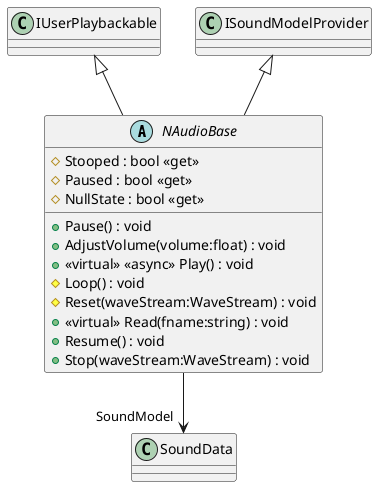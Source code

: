 @startuml
abstract class NAudioBase {
    # Stooped : bool <<get>>
    # Paused : bool <<get>>
    # NullState : bool <<get>>
    + Pause() : void
    + AdjustVolume(volume:float) : void
    + <<virtual>> <<async>> Play() : void
    # Loop() : void
    # Reset(waveStream:WaveStream) : void
    + <<virtual>> Read(fname:string) : void
    + Resume() : void
    + Stop(waveStream:WaveStream) : void
}
IUserPlaybackable <|-- NAudioBase
ISoundModelProvider <|-- NAudioBase
NAudioBase --> "SoundModel" SoundData
@enduml
